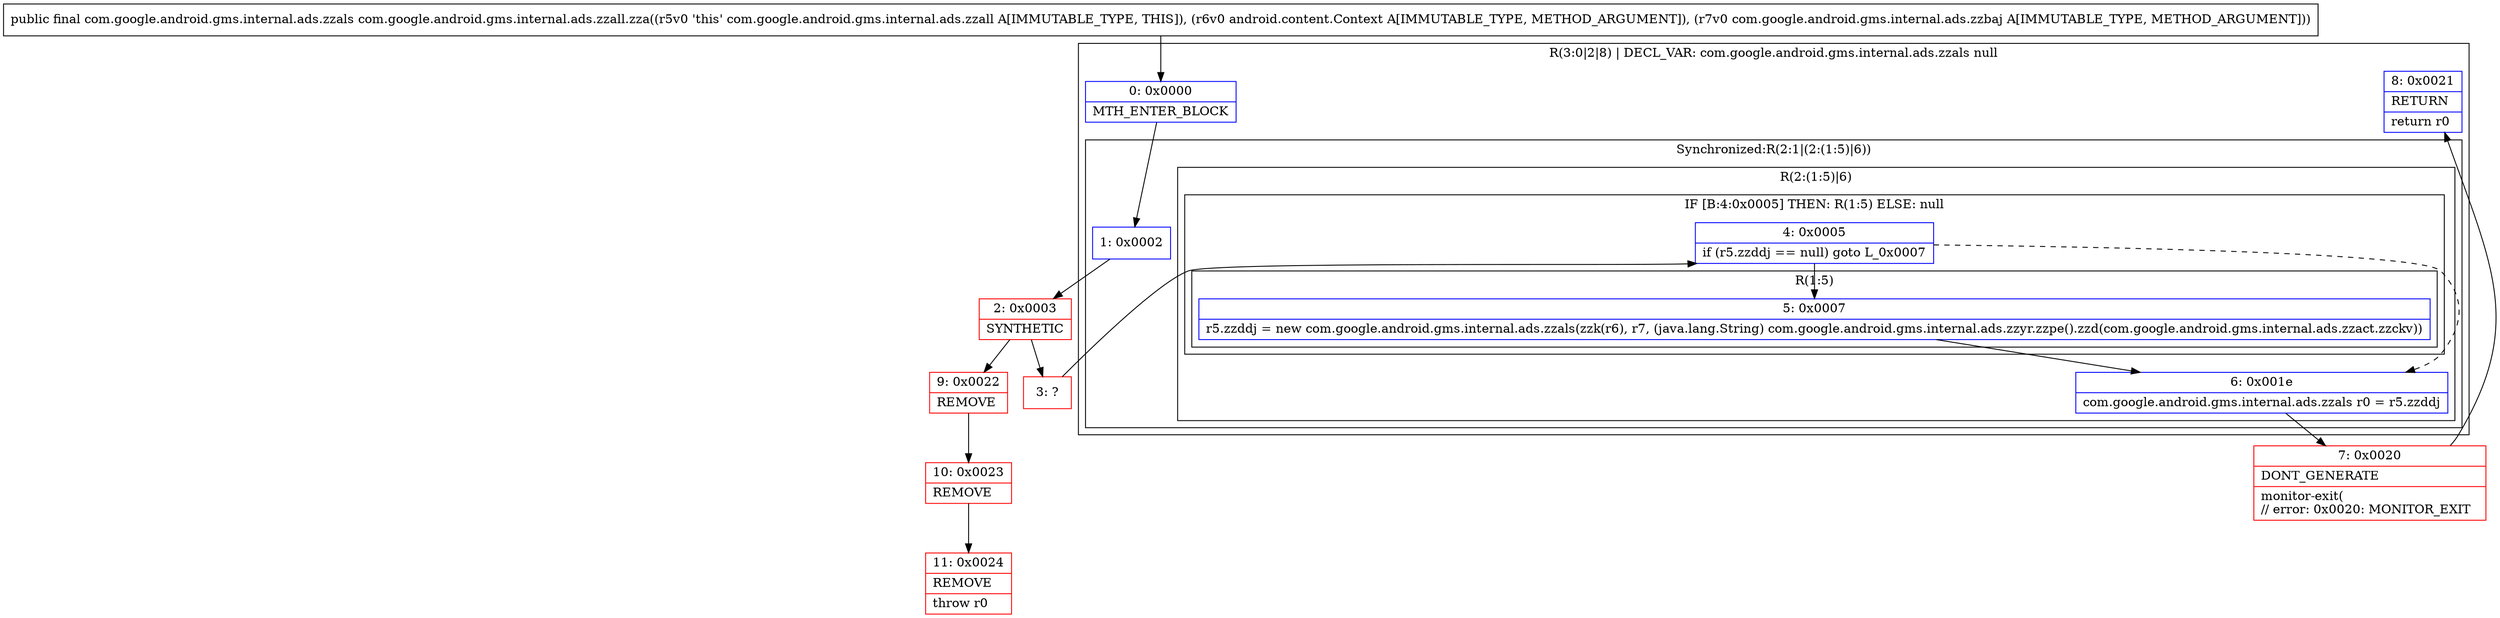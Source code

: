 digraph "CFG forcom.google.android.gms.internal.ads.zzall.zza(Landroid\/content\/Context;Lcom\/google\/android\/gms\/internal\/ads\/zzbaj;)Lcom\/google\/android\/gms\/internal\/ads\/zzals;" {
subgraph cluster_Region_641767598 {
label = "R(3:0|2|8) | DECL_VAR: com.google.android.gms.internal.ads.zzals null\l";
node [shape=record,color=blue];
Node_0 [shape=record,label="{0\:\ 0x0000|MTH_ENTER_BLOCK\l}"];
subgraph cluster_SynchronizedRegion_575594915 {
label = "Synchronized:R(2:1|(2:(1:5)|6))";
node [shape=record,color=blue];
Node_1 [shape=record,label="{1\:\ 0x0002}"];
subgraph cluster_Region_1285503192 {
label = "R(2:(1:5)|6)";
node [shape=record,color=blue];
subgraph cluster_IfRegion_1324434624 {
label = "IF [B:4:0x0005] THEN: R(1:5) ELSE: null";
node [shape=record,color=blue];
Node_4 [shape=record,label="{4\:\ 0x0005|if (r5.zzddj == null) goto L_0x0007\l}"];
subgraph cluster_Region_1403386325 {
label = "R(1:5)";
node [shape=record,color=blue];
Node_5 [shape=record,label="{5\:\ 0x0007|r5.zzddj = new com.google.android.gms.internal.ads.zzals(zzk(r6), r7, (java.lang.String) com.google.android.gms.internal.ads.zzyr.zzpe().zzd(com.google.android.gms.internal.ads.zzact.zzckv))\l}"];
}
}
Node_6 [shape=record,label="{6\:\ 0x001e|com.google.android.gms.internal.ads.zzals r0 = r5.zzddj\l}"];
}
}
Node_8 [shape=record,label="{8\:\ 0x0021|RETURN\l|return r0\l}"];
}
Node_2 [shape=record,color=red,label="{2\:\ 0x0003|SYNTHETIC\l}"];
Node_3 [shape=record,color=red,label="{3\:\ ?}"];
Node_7 [shape=record,color=red,label="{7\:\ 0x0020|DONT_GENERATE\l|monitor\-exit(\l\/\/ error: 0x0020: MONITOR_EXIT  \l}"];
Node_9 [shape=record,color=red,label="{9\:\ 0x0022|REMOVE\l}"];
Node_10 [shape=record,color=red,label="{10\:\ 0x0023|REMOVE\l}"];
Node_11 [shape=record,color=red,label="{11\:\ 0x0024|REMOVE\l|throw r0\l}"];
MethodNode[shape=record,label="{public final com.google.android.gms.internal.ads.zzals com.google.android.gms.internal.ads.zzall.zza((r5v0 'this' com.google.android.gms.internal.ads.zzall A[IMMUTABLE_TYPE, THIS]), (r6v0 android.content.Context A[IMMUTABLE_TYPE, METHOD_ARGUMENT]), (r7v0 com.google.android.gms.internal.ads.zzbaj A[IMMUTABLE_TYPE, METHOD_ARGUMENT])) }"];
MethodNode -> Node_0;
Node_0 -> Node_1;
Node_1 -> Node_2;
Node_4 -> Node_5;
Node_4 -> Node_6[style=dashed];
Node_5 -> Node_6;
Node_6 -> Node_7;
Node_2 -> Node_3;
Node_2 -> Node_9;
Node_3 -> Node_4;
Node_7 -> Node_8;
Node_9 -> Node_10;
Node_10 -> Node_11;
}

